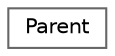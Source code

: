 digraph "Graphical Class Hierarchy"
{
 // LATEX_PDF_SIZE
  bgcolor="transparent";
  edge [fontname=Helvetica,fontsize=10,labelfontname=Helvetica,labelfontsize=10];
  node [fontname=Helvetica,fontsize=10,shape=box,height=0.2,width=0.4];
  rankdir="LR";
  Node0 [label="Parent",height=0.2,width=0.4,color="grey40", fillcolor="white", style="filled",URL="$struct_parent.html",tooltip="The parent component."];
}
